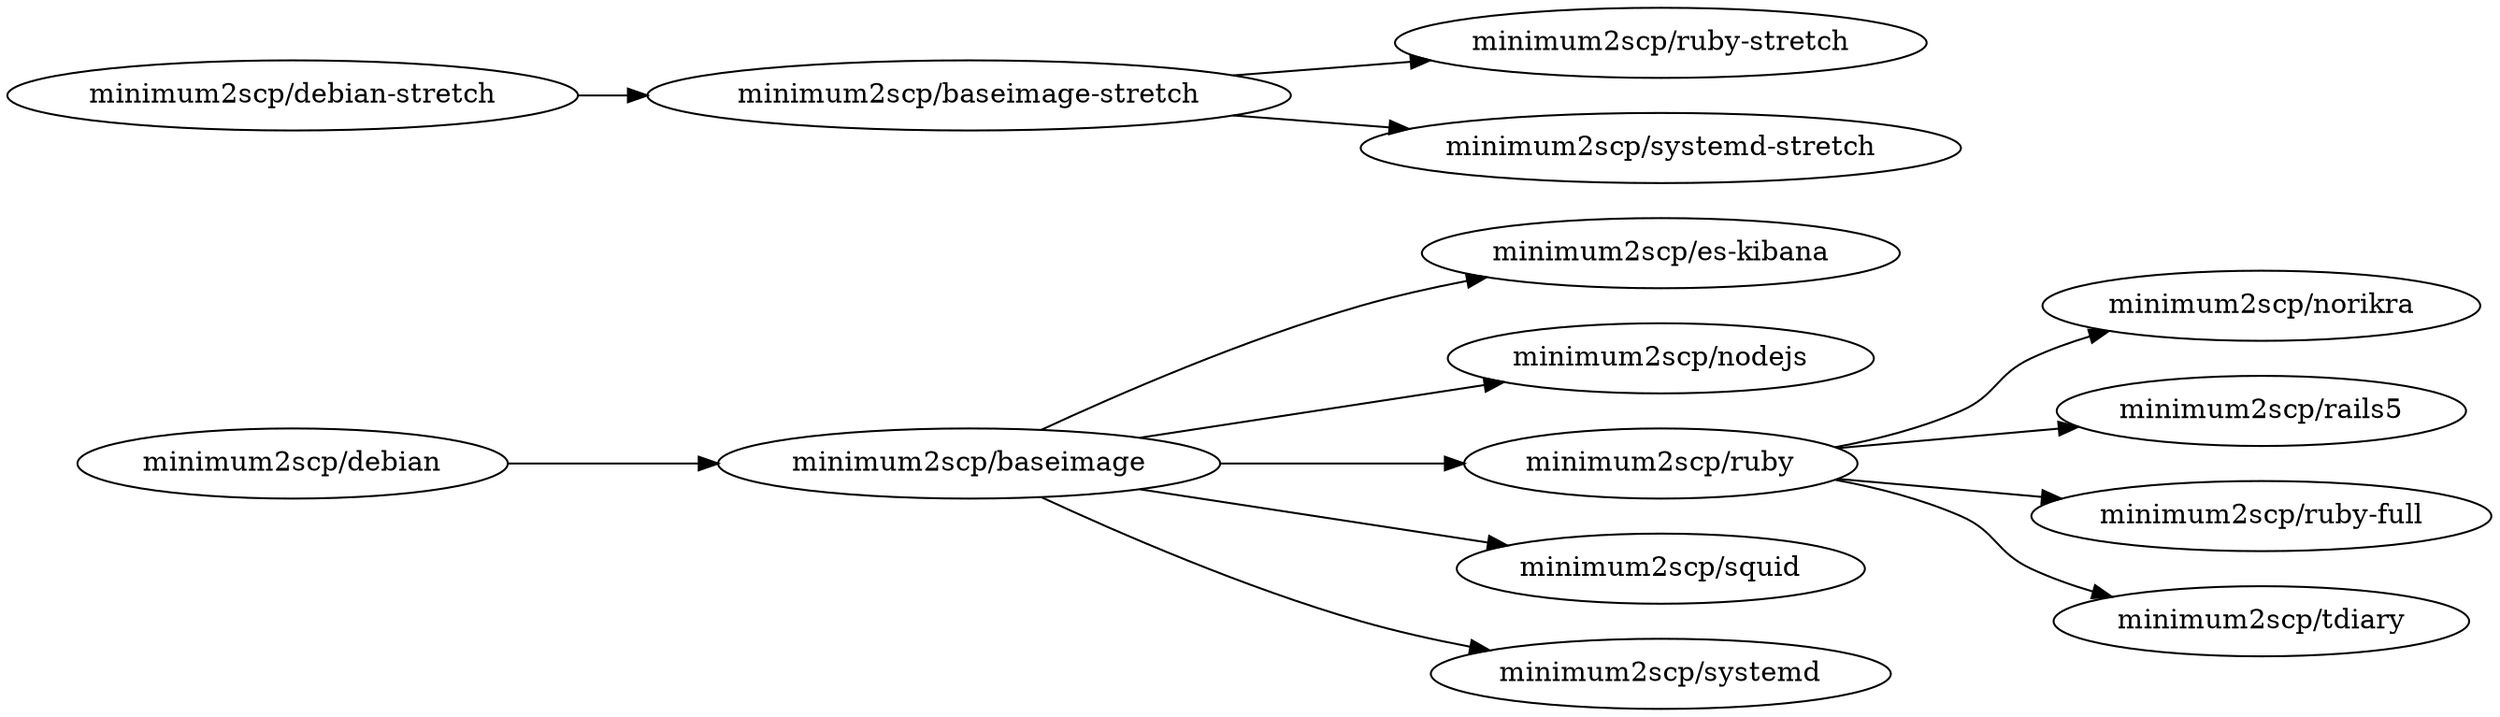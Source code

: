 digraph deps {
  graph        [rankdir = "LR"];
  ratio = auto;


  baseimage         [label = "minimum2scp/baseimage"];
  baseimage_stretch [label = "minimum2scp/baseimage-stretch"];
  debian            [label = "minimum2scp/debian"];
  debian_stretch    [label = "minimum2scp/debian-stretch"];
  es_kibana         [label = "minimum2scp/es-kibana"];
  nodejs            [label = "minimum2scp/nodejs"];
  norikra           [label = "minimum2scp/norikra"];
  rails5            [label = "minimum2scp/rails5"];
  ruby              [label = "minimum2scp/ruby"];
  ruby_full         [label = "minimum2scp/ruby-full"];
  ruby_stretch      [label = "minimum2scp/ruby-stretch"];
  squid             [label = "minimum2scp/squid"];
  systemd           [label = "minimum2scp/systemd"];
  systemd_stretch   [label = "minimum2scp/systemd-stretch"];
  tdiary            [label = "minimum2scp/tdiary"];

  debian    -> baseimage;
  baseimage -> {es_kibana, nodejs, ruby, squid, systemd};
  ruby      -> {norikra, rails5, ruby_full, tdiary};

  debian_stretch   -> baseimage_stretch;
  baseimage_stretch -> {systemd_stretch, ruby_stretch};

}

